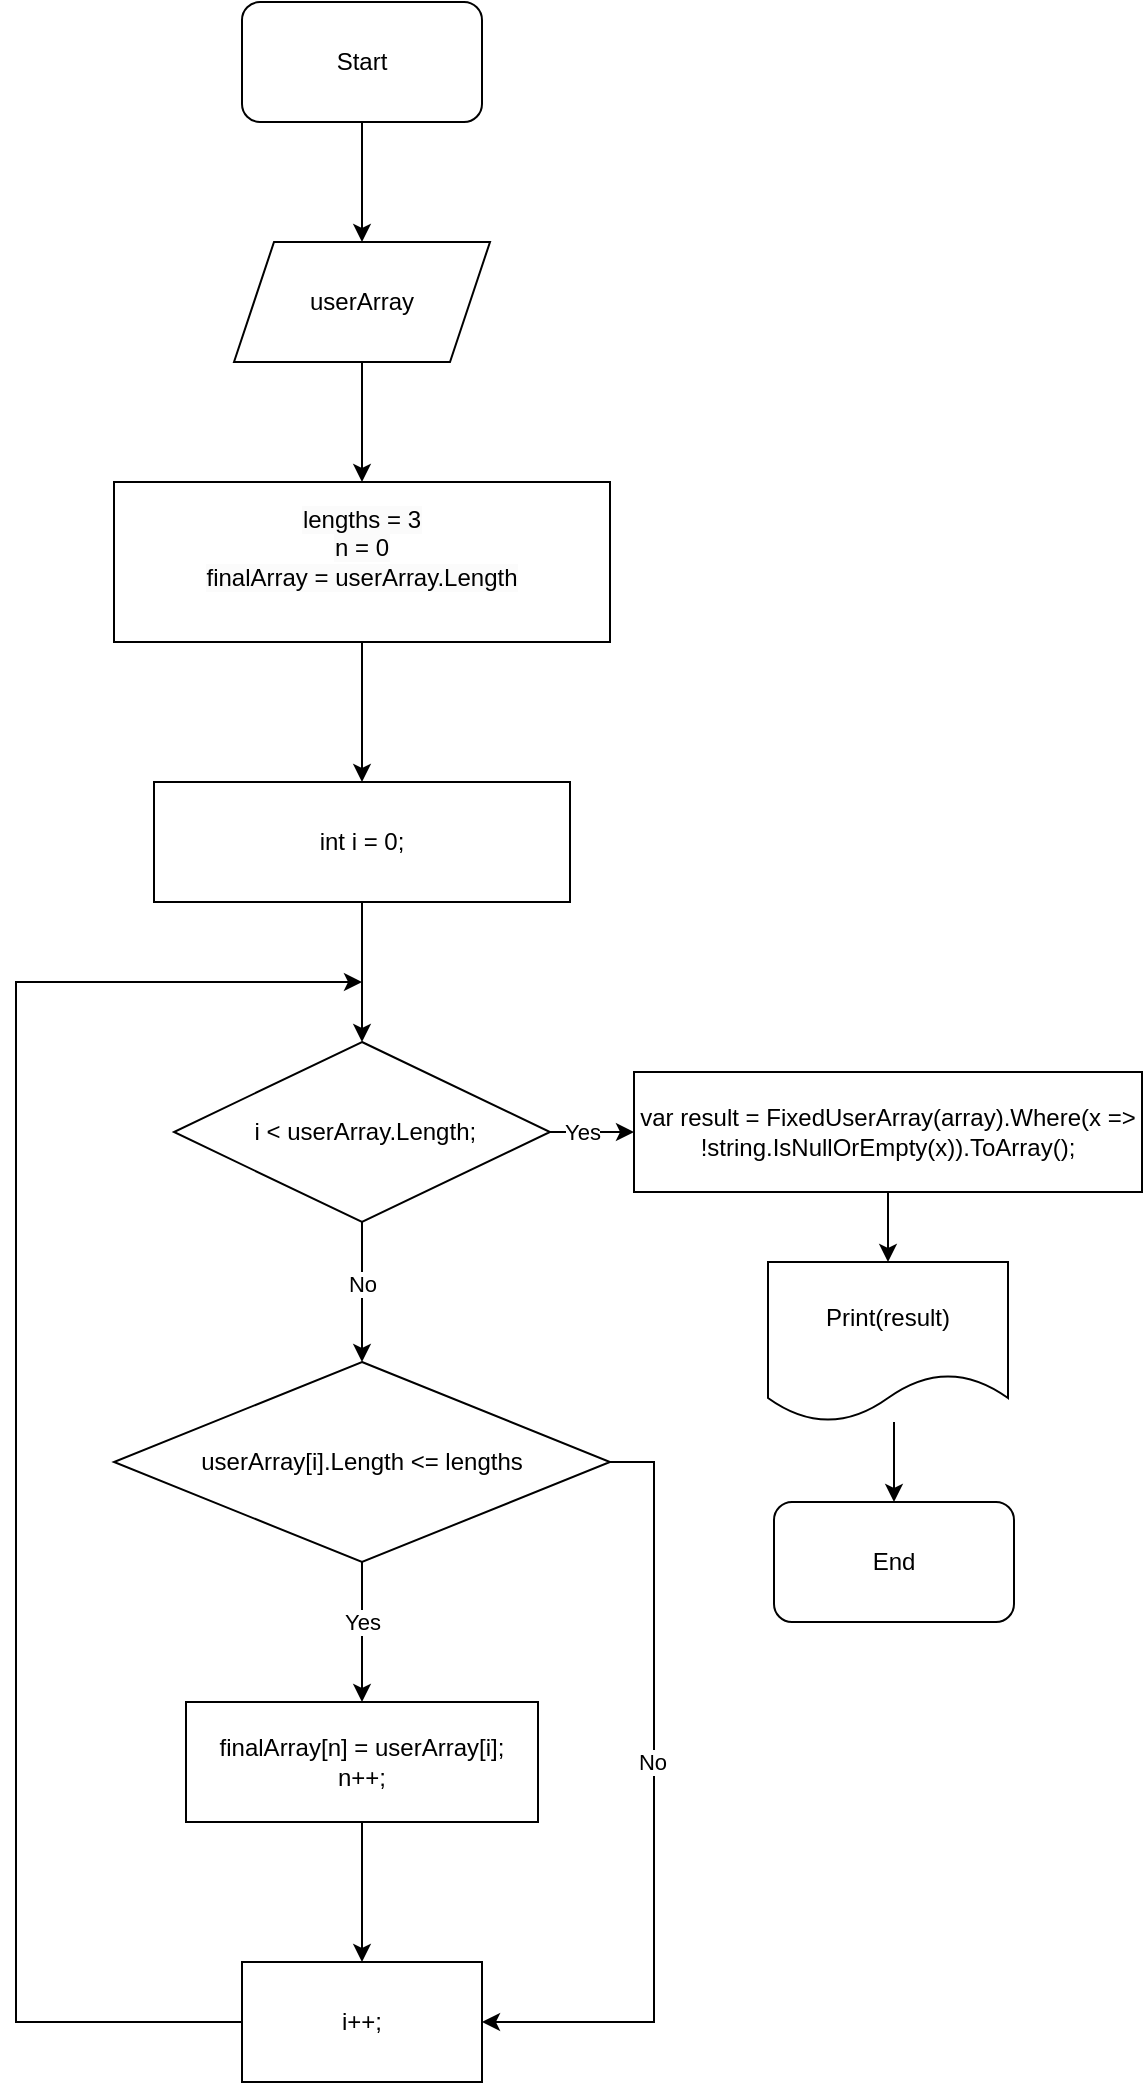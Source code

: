 <mxfile version="22.1.11" type="device">
  <diagram name="Страница — 1" id="p3EVjUJBaFq_uDxjL_Kc">
    <mxGraphModel dx="1508" dy="891" grid="1" gridSize="10" guides="1" tooltips="1" connect="1" arrows="1" fold="1" page="1" pageScale="1" pageWidth="827" pageHeight="1169" math="0" shadow="0">
      <root>
        <mxCell id="0" />
        <mxCell id="1" parent="0" />
        <mxCell id="r5qMucGx2KmogNvKHMIi-14" value="" style="edgeStyle=orthogonalEdgeStyle;rounded=0;orthogonalLoop=1;jettySize=auto;html=1;" edge="1" parent="1" source="r5qMucGx2KmogNvKHMIi-1" target="r5qMucGx2KmogNvKHMIi-3">
          <mxGeometry relative="1" as="geometry" />
        </mxCell>
        <mxCell id="r5qMucGx2KmogNvKHMIi-1" value="Start" style="rounded=1;whiteSpace=wrap;html=1;" vertex="1" parent="1">
          <mxGeometry x="354" y="10" width="120" height="60" as="geometry" />
        </mxCell>
        <mxCell id="r5qMucGx2KmogNvKHMIi-15" value="" style="edgeStyle=orthogonalEdgeStyle;rounded=0;orthogonalLoop=1;jettySize=auto;html=1;" edge="1" parent="1" source="r5qMucGx2KmogNvKHMIi-3" target="r5qMucGx2KmogNvKHMIi-4">
          <mxGeometry relative="1" as="geometry" />
        </mxCell>
        <mxCell id="r5qMucGx2KmogNvKHMIi-3" value="userArray&lt;br&gt;" style="shape=parallelogram;perimeter=parallelogramPerimeter;whiteSpace=wrap;html=1;fixedSize=1;" vertex="1" parent="1">
          <mxGeometry x="350" y="130" width="128" height="60" as="geometry" />
        </mxCell>
        <mxCell id="r5qMucGx2KmogNvKHMIi-16" value="" style="edgeStyle=orthogonalEdgeStyle;rounded=0;orthogonalLoop=1;jettySize=auto;html=1;" edge="1" parent="1" source="r5qMucGx2KmogNvKHMIi-4" target="r5qMucGx2KmogNvKHMIi-5">
          <mxGeometry relative="1" as="geometry" />
        </mxCell>
        <mxCell id="r5qMucGx2KmogNvKHMIi-4" value="&#xa;&lt;span style=&quot;color: rgb(0, 0, 0); font-family: Helvetica; font-size: 12px; font-style: normal; font-variant-ligatures: normal; font-variant-caps: normal; font-weight: 400; letter-spacing: normal; orphans: 2; text-align: center; text-indent: 0px; text-transform: none; widows: 2; word-spacing: 0px; -webkit-text-stroke-width: 0px; background-color: rgb(251, 251, 251); text-decoration-thickness: initial; text-decoration-style: initial; text-decoration-color: initial; float: none; display: inline !important;&quot;&gt;lengths = 3&lt;/span&gt;&lt;br style=&quot;border-color: var(--border-color); color: rgb(0, 0, 0); font-family: Helvetica; font-size: 12px; font-style: normal; font-variant-ligatures: normal; font-variant-caps: normal; font-weight: 400; letter-spacing: normal; orphans: 2; text-align: center; text-indent: 0px; text-transform: none; widows: 2; word-spacing: 0px; -webkit-text-stroke-width: 0px; background-color: rgb(251, 251, 251); text-decoration-thickness: initial; text-decoration-style: initial; text-decoration-color: initial;&quot;&gt;&lt;span style=&quot;color: rgb(0, 0, 0); font-family: Helvetica; font-size: 12px; font-style: normal; font-variant-ligatures: normal; font-variant-caps: normal; font-weight: 400; letter-spacing: normal; orphans: 2; text-align: center; text-indent: 0px; text-transform: none; widows: 2; word-spacing: 0px; -webkit-text-stroke-width: 0px; background-color: rgb(251, 251, 251); text-decoration-thickness: initial; text-decoration-style: initial; text-decoration-color: initial; float: none; display: inline !important;&quot;&gt;n = 0&lt;/span&gt;&lt;br style=&quot;border-color: var(--border-color); color: rgb(0, 0, 0); font-family: Helvetica; font-size: 12px; font-style: normal; font-variant-ligatures: normal; font-variant-caps: normal; font-weight: 400; letter-spacing: normal; orphans: 2; text-align: center; text-indent: 0px; text-transform: none; widows: 2; word-spacing: 0px; -webkit-text-stroke-width: 0px; background-color: rgb(251, 251, 251); text-decoration-thickness: initial; text-decoration-style: initial; text-decoration-color: initial;&quot;&gt;&lt;span style=&quot;color: rgb(0, 0, 0); font-family: Helvetica; font-size: 12px; font-style: normal; font-variant-ligatures: normal; font-variant-caps: normal; font-weight: 400; letter-spacing: normal; orphans: 2; text-align: center; text-indent: 0px; text-transform: none; widows: 2; word-spacing: 0px; -webkit-text-stroke-width: 0px; background-color: rgb(251, 251, 251); text-decoration-thickness: initial; text-decoration-style: initial; text-decoration-color: initial; float: none; display: inline !important;&quot;&gt;finalArray = userArray.Length&lt;/span&gt;&#xa;&#xa;" style="rounded=0;whiteSpace=wrap;html=1;" vertex="1" parent="1">
          <mxGeometry x="290" y="250" width="248" height="80" as="geometry" />
        </mxCell>
        <mxCell id="r5qMucGx2KmogNvKHMIi-17" value="" style="edgeStyle=orthogonalEdgeStyle;rounded=0;orthogonalLoop=1;jettySize=auto;html=1;" edge="1" parent="1" source="r5qMucGx2KmogNvKHMIi-5" target="r5qMucGx2KmogNvKHMIi-9">
          <mxGeometry relative="1" as="geometry" />
        </mxCell>
        <mxCell id="r5qMucGx2KmogNvKHMIi-5" value="int i = 0;" style="rounded=0;whiteSpace=wrap;html=1;" vertex="1" parent="1">
          <mxGeometry x="310" y="400" width="208" height="60" as="geometry" />
        </mxCell>
        <mxCell id="r5qMucGx2KmogNvKHMIi-20" value="" style="edgeStyle=orthogonalEdgeStyle;rounded=0;orthogonalLoop=1;jettySize=auto;html=1;" edge="1" parent="1" source="r5qMucGx2KmogNvKHMIi-6" target="r5qMucGx2KmogNvKHMIi-7">
          <mxGeometry relative="1" as="geometry" />
        </mxCell>
        <mxCell id="r5qMucGx2KmogNvKHMIi-26" value="Yes" style="edgeLabel;html=1;align=center;verticalAlign=middle;resizable=0;points=[];" vertex="1" connectable="0" parent="r5qMucGx2KmogNvKHMIi-20">
          <mxGeometry x="-0.211" y="-2" relative="1" as="geometry">
            <mxPoint x="2" y="2" as="offset" />
          </mxGeometry>
        </mxCell>
        <mxCell id="r5qMucGx2KmogNvKHMIi-22" value="" style="edgeStyle=orthogonalEdgeStyle;rounded=0;orthogonalLoop=1;jettySize=auto;html=1;entryX=1;entryY=0.5;entryDx=0;entryDy=0;" edge="1" parent="1" source="r5qMucGx2KmogNvKHMIi-6" target="r5qMucGx2KmogNvKHMIi-8">
          <mxGeometry relative="1" as="geometry">
            <mxPoint x="560" y="1010" as="targetPoint" />
            <Array as="points">
              <mxPoint x="560" y="740" />
              <mxPoint x="560" y="1020" />
            </Array>
          </mxGeometry>
        </mxCell>
        <mxCell id="r5qMucGx2KmogNvKHMIi-27" value="No" style="edgeLabel;html=1;align=center;verticalAlign=middle;resizable=0;points=[];" vertex="1" connectable="0" parent="r5qMucGx2KmogNvKHMIi-22">
          <mxGeometry x="-0.172" y="-1" relative="1" as="geometry">
            <mxPoint y="11" as="offset" />
          </mxGeometry>
        </mxCell>
        <mxCell id="r5qMucGx2KmogNvKHMIi-6" value="userArray[i].Length &amp;lt;= lengths" style="rhombus;whiteSpace=wrap;html=1;" vertex="1" parent="1">
          <mxGeometry x="290" y="690" width="248" height="100" as="geometry" />
        </mxCell>
        <mxCell id="r5qMucGx2KmogNvKHMIi-21" value="" style="edgeStyle=orthogonalEdgeStyle;rounded=0;orthogonalLoop=1;jettySize=auto;html=1;" edge="1" parent="1" source="r5qMucGx2KmogNvKHMIi-7" target="r5qMucGx2KmogNvKHMIi-8">
          <mxGeometry relative="1" as="geometry" />
        </mxCell>
        <mxCell id="r5qMucGx2KmogNvKHMIi-7" value="&lt;div&gt;finalArray[n] = userArray[i];&lt;/div&gt;&lt;div&gt;&lt;span style=&quot;background-color: initial;&quot;&gt;n++;&lt;/span&gt;&lt;/div&gt;" style="rounded=0;whiteSpace=wrap;html=1;" vertex="1" parent="1">
          <mxGeometry x="326" y="860" width="176" height="60" as="geometry" />
        </mxCell>
        <mxCell id="r5qMucGx2KmogNvKHMIi-23" style="edgeStyle=orthogonalEdgeStyle;rounded=0;orthogonalLoop=1;jettySize=auto;html=1;" edge="1" parent="1" source="r5qMucGx2KmogNvKHMIi-8">
          <mxGeometry relative="1" as="geometry">
            <mxPoint x="414" y="500" as="targetPoint" />
            <Array as="points">
              <mxPoint x="241" y="1020" />
            </Array>
          </mxGeometry>
        </mxCell>
        <mxCell id="r5qMucGx2KmogNvKHMIi-8" value="i++;" style="rounded=0;whiteSpace=wrap;html=1;" vertex="1" parent="1">
          <mxGeometry x="354" y="990" width="120" height="60" as="geometry" />
        </mxCell>
        <mxCell id="r5qMucGx2KmogNvKHMIi-18" value="" style="edgeStyle=orthogonalEdgeStyle;rounded=0;orthogonalLoop=1;jettySize=auto;html=1;" edge="1" parent="1" source="r5qMucGx2KmogNvKHMIi-9" target="r5qMucGx2KmogNvKHMIi-6">
          <mxGeometry relative="1" as="geometry" />
        </mxCell>
        <mxCell id="r5qMucGx2KmogNvKHMIi-24" value="No" style="edgeLabel;html=1;align=center;verticalAlign=middle;resizable=0;points=[];" vertex="1" connectable="0" parent="r5qMucGx2KmogNvKHMIi-18">
          <mxGeometry x="-0.126" y="2" relative="1" as="geometry">
            <mxPoint x="-2" as="offset" />
          </mxGeometry>
        </mxCell>
        <mxCell id="r5qMucGx2KmogNvKHMIi-19" value="" style="edgeStyle=orthogonalEdgeStyle;rounded=0;orthogonalLoop=1;jettySize=auto;html=1;" edge="1" parent="1" source="r5qMucGx2KmogNvKHMIi-9" target="r5qMucGx2KmogNvKHMIi-10">
          <mxGeometry relative="1" as="geometry" />
        </mxCell>
        <mxCell id="r5qMucGx2KmogNvKHMIi-28" value="Yes" style="edgeLabel;html=1;align=center;verticalAlign=middle;resizable=0;points=[];" vertex="1" connectable="0" parent="r5qMucGx2KmogNvKHMIi-19">
          <mxGeometry x="-0.248" y="-1" relative="1" as="geometry">
            <mxPoint y="-1" as="offset" />
          </mxGeometry>
        </mxCell>
        <mxCell id="r5qMucGx2KmogNvKHMIi-9" value="&amp;nbsp;i &amp;lt; userArray.Length;" style="rhombus;whiteSpace=wrap;html=1;" vertex="1" parent="1">
          <mxGeometry x="320" y="530" width="188" height="90" as="geometry" />
        </mxCell>
        <mxCell id="r5qMucGx2KmogNvKHMIi-29" value="" style="edgeStyle=orthogonalEdgeStyle;rounded=0;orthogonalLoop=1;jettySize=auto;html=1;" edge="1" parent="1" source="r5qMucGx2KmogNvKHMIi-10" target="r5qMucGx2KmogNvKHMIi-11">
          <mxGeometry relative="1" as="geometry" />
        </mxCell>
        <mxCell id="r5qMucGx2KmogNvKHMIi-10" value="var result = FixedUserArray(array).Where(x =&gt; !string.IsNullOrEmpty(x)).ToArray();" style="rounded=0;whiteSpace=wrap;html=1;" vertex="1" parent="1">
          <mxGeometry x="550" y="545" width="254" height="60" as="geometry" />
        </mxCell>
        <mxCell id="r5qMucGx2KmogNvKHMIi-33" value="" style="edgeStyle=orthogonalEdgeStyle;rounded=0;orthogonalLoop=1;jettySize=auto;html=1;" edge="1" parent="1" source="r5qMucGx2KmogNvKHMIi-11" target="r5qMucGx2KmogNvKHMIi-13">
          <mxGeometry relative="1" as="geometry">
            <Array as="points">
              <mxPoint x="680" y="730" />
              <mxPoint x="680" y="730" />
            </Array>
          </mxGeometry>
        </mxCell>
        <mxCell id="r5qMucGx2KmogNvKHMIi-11" value="Print(result)" style="shape=document;whiteSpace=wrap;html=1;boundedLbl=1;" vertex="1" parent="1">
          <mxGeometry x="617" y="640" width="120" height="80" as="geometry" />
        </mxCell>
        <mxCell id="r5qMucGx2KmogNvKHMIi-13" value="End" style="rounded=1;whiteSpace=wrap;html=1;" vertex="1" parent="1">
          <mxGeometry x="620" y="760" width="120" height="60" as="geometry" />
        </mxCell>
      </root>
    </mxGraphModel>
  </diagram>
</mxfile>
